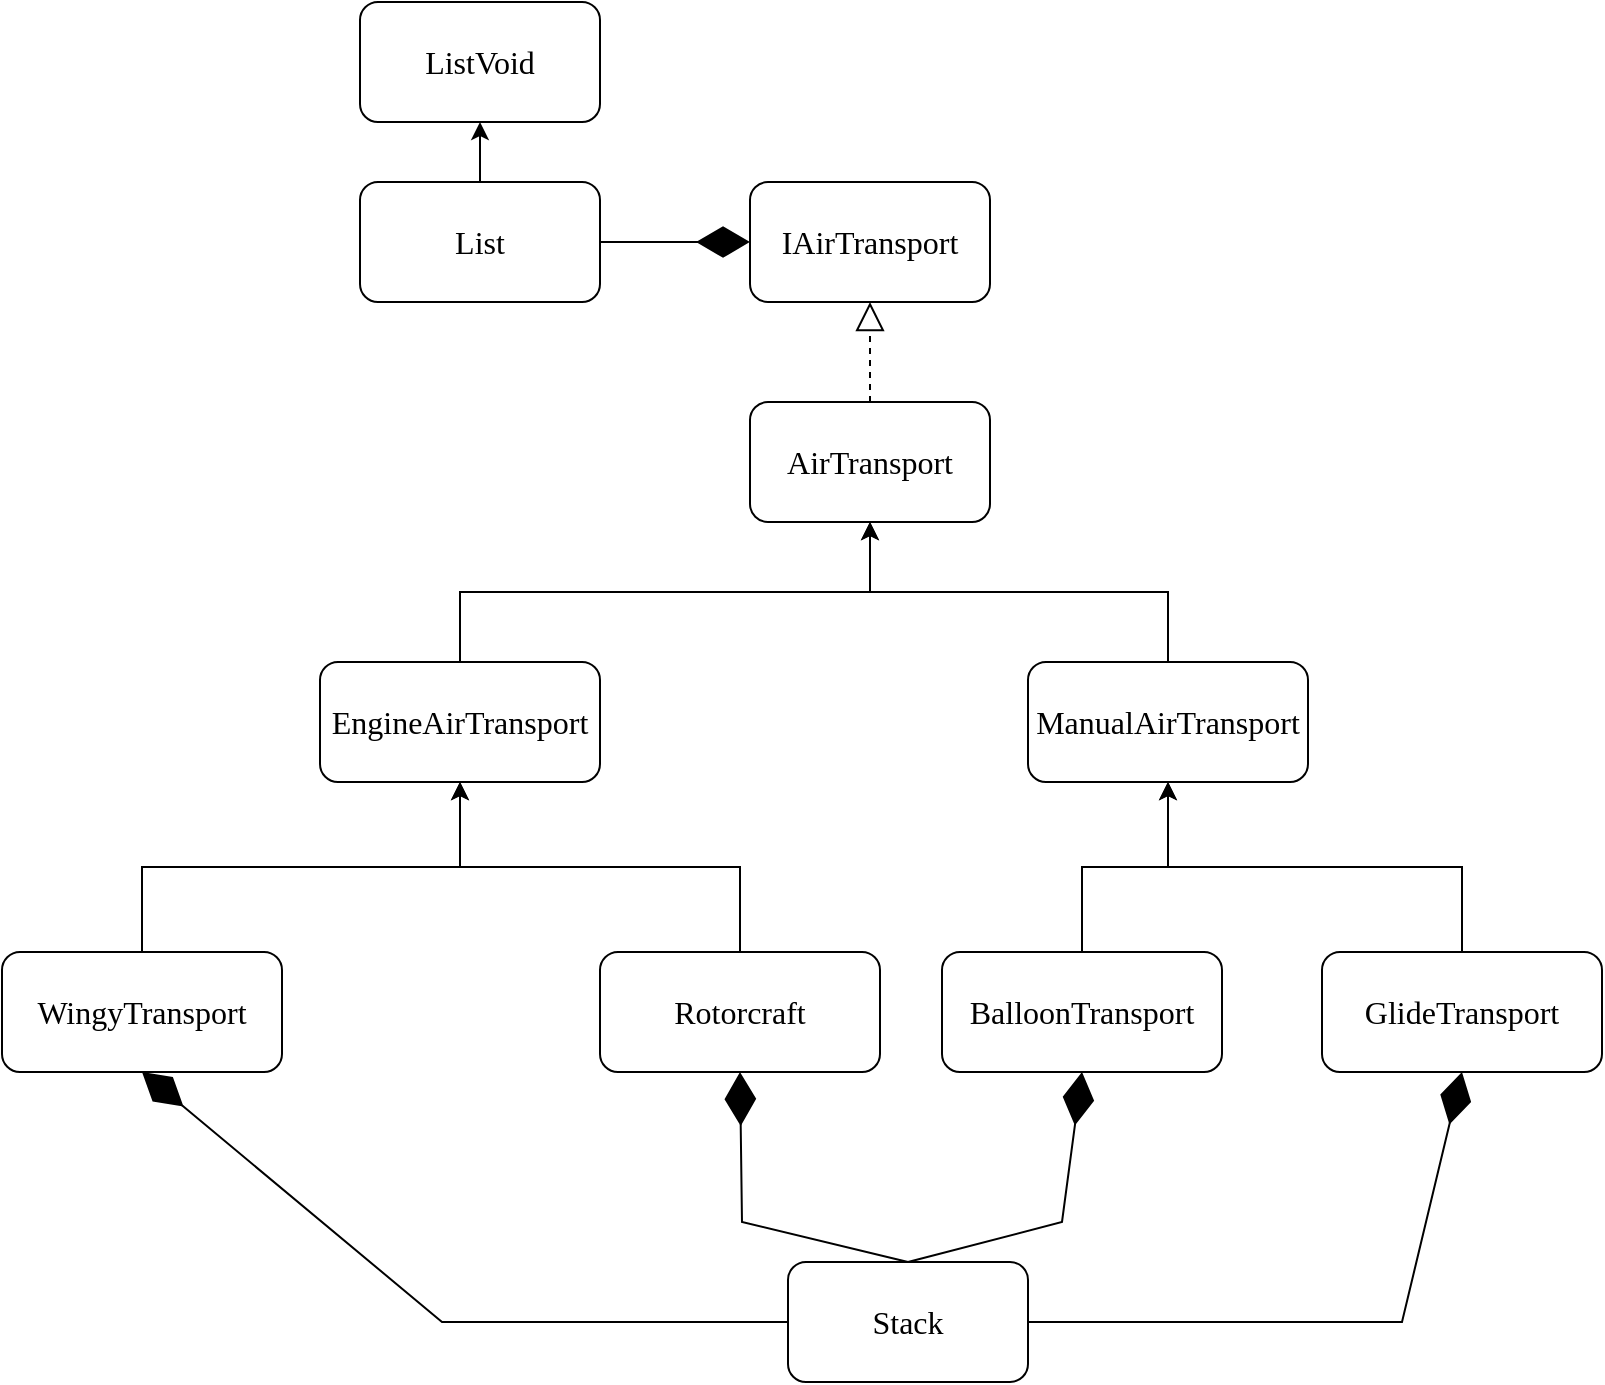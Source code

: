 <mxfile version="24.0.4" type="device">
  <diagram name="Страница — 1" id="mdhlsM1hwLEOi0-VYgjA">
    <mxGraphModel dx="2327" dy="887" grid="1" gridSize="10" guides="1" tooltips="1" connect="1" arrows="1" fold="1" page="1" pageScale="1" pageWidth="827" pageHeight="1169" math="0" shadow="0">
      <root>
        <mxCell id="0" />
        <mxCell id="1" parent="0" />
        <mxCell id="MX6NuAzyoZ9WZofavWAq-1" value="&lt;span style=&quot;font-family: &amp;quot;Times New Roman&amp;quot;; font-size: 16px;&quot;&gt;IAirTransport&lt;/span&gt;" style="rounded=1;whiteSpace=wrap;html=1;" parent="1" vertex="1">
          <mxGeometry x="354" y="140" width="120" height="60" as="geometry" />
        </mxCell>
        <mxCell id="MX6NuAzyoZ9WZofavWAq-3" value="&lt;span style=&quot;font-family: &amp;quot;Times New Roman&amp;quot;; font-size: 16px;&quot;&gt;AirTransport&lt;/span&gt;" style="rounded=1;whiteSpace=wrap;html=1;" parent="1" vertex="1">
          <mxGeometry x="354" y="250" width="120" height="60" as="geometry" />
        </mxCell>
        <mxCell id="MX6NuAzyoZ9WZofavWAq-10" style="edgeStyle=orthogonalEdgeStyle;rounded=0;orthogonalLoop=1;jettySize=auto;html=1;entryX=0.5;entryY=1;entryDx=0;entryDy=0;exitX=0.5;exitY=0;exitDx=0;exitDy=0;" parent="1" source="MX6NuAzyoZ9WZofavWAq-7" target="MX6NuAzyoZ9WZofavWAq-3" edge="1">
          <mxGeometry relative="1" as="geometry" />
        </mxCell>
        <mxCell id="MX6NuAzyoZ9WZofavWAq-7" value="&lt;span style=&quot;font-family: &amp;quot;Times New Roman&amp;quot;; font-size: 16px;&quot;&gt;EngineAirTransport&lt;/span&gt;" style="rounded=1;whiteSpace=wrap;html=1;" parent="1" vertex="1">
          <mxGeometry x="139" y="380" width="140" height="60" as="geometry" />
        </mxCell>
        <mxCell id="MX6NuAzyoZ9WZofavWAq-11" style="edgeStyle=orthogonalEdgeStyle;rounded=0;orthogonalLoop=1;jettySize=auto;html=1;exitX=0.5;exitY=0;exitDx=0;exitDy=0;entryX=0.5;entryY=1;entryDx=0;entryDy=0;" parent="1" source="MX6NuAzyoZ9WZofavWAq-9" target="MX6NuAzyoZ9WZofavWAq-3" edge="1">
          <mxGeometry relative="1" as="geometry" />
        </mxCell>
        <mxCell id="MX6NuAzyoZ9WZofavWAq-9" value="&lt;span style=&quot;font-family: &amp;quot;Times New Roman&amp;quot;; font-size: 16px;&quot;&gt;ManualAirTransport&lt;/span&gt;" style="rounded=1;whiteSpace=wrap;html=1;" parent="1" vertex="1">
          <mxGeometry x="493" y="380" width="140" height="60" as="geometry" />
        </mxCell>
        <mxCell id="MX6NuAzyoZ9WZofavWAq-14" style="edgeStyle=orthogonalEdgeStyle;rounded=0;orthogonalLoop=1;jettySize=auto;html=1;exitX=0.5;exitY=0;exitDx=0;exitDy=0;entryX=0.5;entryY=1;entryDx=0;entryDy=0;" parent="1" source="MX6NuAzyoZ9WZofavWAq-12" target="MX6NuAzyoZ9WZofavWAq-7" edge="1">
          <mxGeometry relative="1" as="geometry" />
        </mxCell>
        <mxCell id="MX6NuAzyoZ9WZofavWAq-12" value="&lt;span style=&quot;font-family: &amp;quot;Times New Roman&amp;quot;; font-size: 16px;&quot;&gt;WingyTransport&lt;/span&gt;" style="rounded=1;whiteSpace=wrap;html=1;" parent="1" vertex="1">
          <mxGeometry x="-20" y="525" width="140" height="60" as="geometry" />
        </mxCell>
        <mxCell id="MX6NuAzyoZ9WZofavWAq-15" style="edgeStyle=orthogonalEdgeStyle;rounded=0;orthogonalLoop=1;jettySize=auto;html=1;exitX=0.5;exitY=0;exitDx=0;exitDy=0;" parent="1" source="MX6NuAzyoZ9WZofavWAq-13" target="MX6NuAzyoZ9WZofavWAq-7" edge="1">
          <mxGeometry relative="1" as="geometry" />
        </mxCell>
        <mxCell id="MX6NuAzyoZ9WZofavWAq-13" value="&lt;span style=&quot;font-family: &amp;quot;Times New Roman&amp;quot;; font-size: 16px;&quot;&gt;Rotorcraft&lt;/span&gt;" style="rounded=1;whiteSpace=wrap;html=1;" parent="1" vertex="1">
          <mxGeometry x="279" y="525" width="140" height="60" as="geometry" />
        </mxCell>
        <mxCell id="MX6NuAzyoZ9WZofavWAq-17" style="edgeStyle=orthogonalEdgeStyle;rounded=0;orthogonalLoop=1;jettySize=auto;html=1;exitX=0.5;exitY=0;exitDx=0;exitDy=0;entryX=0.5;entryY=1;entryDx=0;entryDy=0;" parent="1" source="MX6NuAzyoZ9WZofavWAq-16" target="MX6NuAzyoZ9WZofavWAq-9" edge="1">
          <mxGeometry relative="1" as="geometry" />
        </mxCell>
        <mxCell id="MX6NuAzyoZ9WZofavWAq-16" value="&lt;span style=&quot;font-family: &amp;quot;Times New Roman&amp;quot;; font-size: 16px;&quot;&gt;GlideTransport&lt;/span&gt;" style="rounded=1;whiteSpace=wrap;html=1;" parent="1" vertex="1">
          <mxGeometry x="640" y="525" width="140" height="60" as="geometry" />
        </mxCell>
        <mxCell id="MX6NuAzyoZ9WZofavWAq-18" value="&lt;span style=&quot;font-family: &amp;quot;Times New Roman&amp;quot;; font-size: 16px;&quot;&gt;Stack&lt;/span&gt;" style="rounded=1;whiteSpace=wrap;html=1;" parent="1" vertex="1">
          <mxGeometry x="373" y="680" width="120" height="60" as="geometry" />
        </mxCell>
        <mxCell id="2DrXn29z0TniptJC2_SL-4" style="edgeStyle=orthogonalEdgeStyle;rounded=0;orthogonalLoop=1;jettySize=auto;html=1;exitX=0.5;exitY=0;exitDx=0;exitDy=0;entryX=0.5;entryY=1;entryDx=0;entryDy=0;" edge="1" parent="1" source="2DrXn29z0TniptJC2_SL-3" target="MX6NuAzyoZ9WZofavWAq-9">
          <mxGeometry relative="1" as="geometry" />
        </mxCell>
        <mxCell id="2DrXn29z0TniptJC2_SL-3" value="&lt;span style=&quot;font-family: &amp;quot;Times New Roman&amp;quot;; font-size: 16px;&quot;&gt;BalloonTransport&lt;/span&gt;" style="rounded=1;whiteSpace=wrap;html=1;" vertex="1" parent="1">
          <mxGeometry x="450" y="525" width="140" height="60" as="geometry" />
        </mxCell>
        <mxCell id="2DrXn29z0TniptJC2_SL-7" value="" style="endArrow=block;dashed=1;endFill=0;endSize=12;html=1;rounded=0;exitX=0.5;exitY=0;exitDx=0;exitDy=0;entryX=0.5;entryY=1;entryDx=0;entryDy=0;" edge="1" parent="1" source="MX6NuAzyoZ9WZofavWAq-3" target="MX6NuAzyoZ9WZofavWAq-1">
          <mxGeometry width="160" relative="1" as="geometry">
            <mxPoint x="440" y="230" as="sourcePoint" />
            <mxPoint x="600" y="230" as="targetPoint" />
          </mxGeometry>
        </mxCell>
        <mxCell id="2DrXn29z0TniptJC2_SL-8" value="" style="endArrow=diamondThin;endFill=1;endSize=24;html=1;rounded=0;exitX=0.5;exitY=0;exitDx=0;exitDy=0;entryX=0.5;entryY=1;entryDx=0;entryDy=0;" edge="1" parent="1" source="MX6NuAzyoZ9WZofavWAq-18" target="MX6NuAzyoZ9WZofavWAq-13">
          <mxGeometry width="160" relative="1" as="geometry">
            <mxPoint x="440" y="660" as="sourcePoint" />
            <mxPoint x="600" y="660" as="targetPoint" />
            <Array as="points">
              <mxPoint x="350" y="660" />
            </Array>
          </mxGeometry>
        </mxCell>
        <mxCell id="2DrXn29z0TniptJC2_SL-9" value="" style="endArrow=diamondThin;endFill=1;endSize=24;html=1;rounded=0;exitX=0.5;exitY=0;exitDx=0;exitDy=0;entryX=0.5;entryY=1;entryDx=0;entryDy=0;" edge="1" parent="1" source="MX6NuAzyoZ9WZofavWAq-18" target="2DrXn29z0TniptJC2_SL-3">
          <mxGeometry width="160" relative="1" as="geometry">
            <mxPoint x="443" y="690" as="sourcePoint" />
            <mxPoint x="359" y="595" as="targetPoint" />
            <Array as="points">
              <mxPoint x="510" y="660" />
            </Array>
          </mxGeometry>
        </mxCell>
        <mxCell id="2DrXn29z0TniptJC2_SL-10" value="" style="endArrow=diamondThin;endFill=1;endSize=24;html=1;rounded=0;exitX=1;exitY=0.5;exitDx=0;exitDy=0;entryX=0.5;entryY=1;entryDx=0;entryDy=0;" edge="1" parent="1" source="MX6NuAzyoZ9WZofavWAq-18" target="MX6NuAzyoZ9WZofavWAq-16">
          <mxGeometry width="160" relative="1" as="geometry">
            <mxPoint x="493" y="705" as="sourcePoint" />
            <mxPoint x="720" y="590" as="targetPoint" />
            <Array as="points">
              <mxPoint x="680" y="710" />
            </Array>
          </mxGeometry>
        </mxCell>
        <mxCell id="2DrXn29z0TniptJC2_SL-11" value="" style="endArrow=diamondThin;endFill=1;endSize=24;html=1;rounded=0;exitX=0;exitY=0.5;exitDx=0;exitDy=0;entryX=0.5;entryY=1;entryDx=0;entryDy=0;" edge="1" parent="1" source="MX6NuAzyoZ9WZofavWAq-18" target="MX6NuAzyoZ9WZofavWAq-12">
          <mxGeometry width="160" relative="1" as="geometry">
            <mxPoint x="120" y="735" as="sourcePoint" />
            <mxPoint x="337" y="610" as="targetPoint" />
            <Array as="points">
              <mxPoint x="200" y="710" />
            </Array>
          </mxGeometry>
        </mxCell>
        <mxCell id="2DrXn29z0TniptJC2_SL-12" value="&lt;span style=&quot;font-family: &amp;quot;Times New Roman&amp;quot;; font-size: 16px;&quot;&gt;ListVoid&lt;/span&gt;" style="rounded=1;whiteSpace=wrap;html=1;" vertex="1" parent="1">
          <mxGeometry x="159" y="50" width="120" height="60" as="geometry" />
        </mxCell>
        <mxCell id="2DrXn29z0TniptJC2_SL-15" style="edgeStyle=orthogonalEdgeStyle;rounded=0;orthogonalLoop=1;jettySize=auto;html=1;exitX=0.5;exitY=0;exitDx=0;exitDy=0;entryX=0.5;entryY=1;entryDx=0;entryDy=0;" edge="1" parent="1" source="2DrXn29z0TniptJC2_SL-13" target="2DrXn29z0TniptJC2_SL-12">
          <mxGeometry relative="1" as="geometry" />
        </mxCell>
        <mxCell id="2DrXn29z0TniptJC2_SL-13" value="&lt;span style=&quot;font-family: &amp;quot;Times New Roman&amp;quot;; font-size: 16px;&quot;&gt;List&lt;/span&gt;" style="rounded=1;whiteSpace=wrap;html=1;" vertex="1" parent="1">
          <mxGeometry x="159" y="140" width="120" height="60" as="geometry" />
        </mxCell>
        <mxCell id="2DrXn29z0TniptJC2_SL-16" value="" style="endArrow=diamondThin;endFill=1;endSize=24;html=1;rounded=0;entryX=0;entryY=0.5;entryDx=0;entryDy=0;" edge="1" parent="1" source="2DrXn29z0TniptJC2_SL-13" target="MX6NuAzyoZ9WZofavWAq-1">
          <mxGeometry width="160" relative="1" as="geometry">
            <mxPoint x="280" y="170" as="sourcePoint" />
            <mxPoint x="440" y="170" as="targetPoint" />
          </mxGeometry>
        </mxCell>
      </root>
    </mxGraphModel>
  </diagram>
</mxfile>
